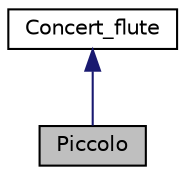 digraph "Piccolo"
{
  edge [fontname="Helvetica",fontsize="10",labelfontname="Helvetica",labelfontsize="10"];
  node [fontname="Helvetica",fontsize="10",shape=record];
  Node1 [label="Piccolo",height=0.2,width=0.4,color="black", fillcolor="grey75", style="filled", fontcolor="black"];
  Node2 -> Node1 [dir="back",color="midnightblue",fontsize="10",style="solid",fontname="Helvetica"];
  Node2 [label="Concert_flute",height=0.2,width=0.4,color="black", fillcolor="white", style="filled",URL="$classConcert__flute.html",tooltip="Base class representing western concert flute musical instrument. "];
}
